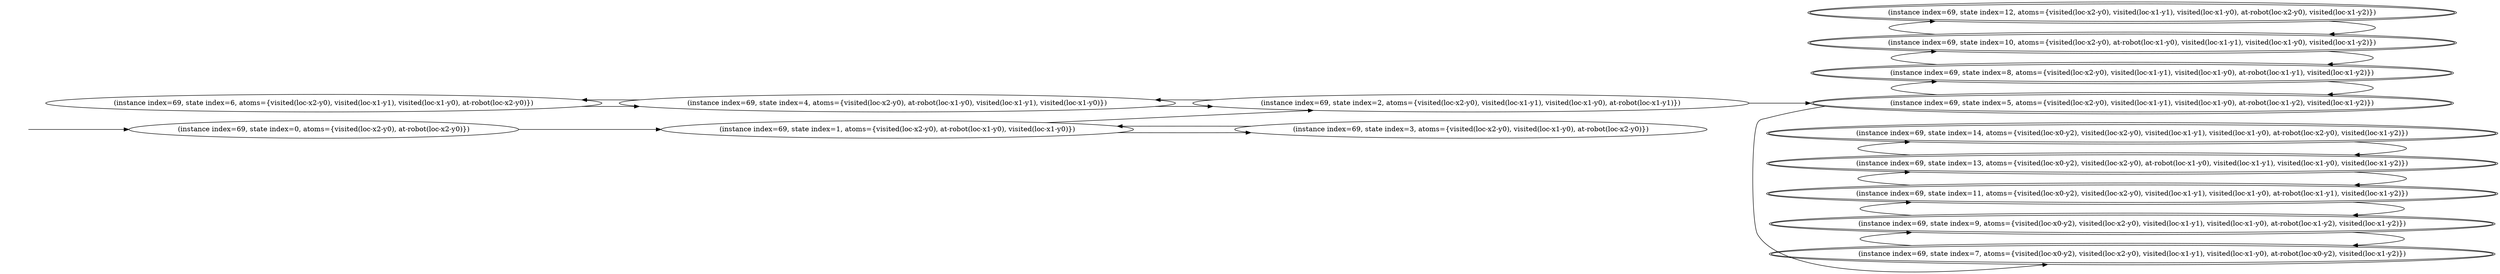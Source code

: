 digraph {
rankdir="LR"
s6[label="(instance index=69, state index=6, atoms={visited(loc-x2-y0), visited(loc-x1-y1), visited(loc-x1-y0), at-robot(loc-x2-y0)})"]
s3[label="(instance index=69, state index=3, atoms={visited(loc-x2-y0), visited(loc-x1-y0), at-robot(loc-x2-y0)})"]
s0[label="(instance index=69, state index=0, atoms={visited(loc-x2-y0), at-robot(loc-x2-y0)})"]
s1[label="(instance index=69, state index=1, atoms={visited(loc-x2-y0), at-robot(loc-x1-y0), visited(loc-x1-y0)})"]
s4[label="(instance index=69, state index=4, atoms={visited(loc-x2-y0), at-robot(loc-x1-y0), visited(loc-x1-y1), visited(loc-x1-y0)})"]
s2[label="(instance index=69, state index=2, atoms={visited(loc-x2-y0), visited(loc-x1-y1), visited(loc-x1-y0), at-robot(loc-x1-y1)})"]
s14[peripheries=2,label="(instance index=69, state index=14, atoms={visited(loc-x0-y2), visited(loc-x2-y0), visited(loc-x1-y1), visited(loc-x1-y0), at-robot(loc-x2-y0), visited(loc-x1-y2)})"]
s13[peripheries=2,label="(instance index=69, state index=13, atoms={visited(loc-x0-y2), visited(loc-x2-y0), at-robot(loc-x1-y0), visited(loc-x1-y1), visited(loc-x1-y0), visited(loc-x1-y2)})"]
s12[peripheries=2,label="(instance index=69, state index=12, atoms={visited(loc-x2-y0), visited(loc-x1-y1), visited(loc-x1-y0), at-robot(loc-x2-y0), visited(loc-x1-y2)})"]
s11[peripheries=2,label="(instance index=69, state index=11, atoms={visited(loc-x0-y2), visited(loc-x2-y0), visited(loc-x1-y1), visited(loc-x1-y0), at-robot(loc-x1-y1), visited(loc-x1-y2)})"]
s10[peripheries=2,label="(instance index=69, state index=10, atoms={visited(loc-x2-y0), at-robot(loc-x1-y0), visited(loc-x1-y1), visited(loc-x1-y0), visited(loc-x1-y2)})"]
s9[peripheries=2,label="(instance index=69, state index=9, atoms={visited(loc-x0-y2), visited(loc-x2-y0), visited(loc-x1-y1), visited(loc-x1-y0), at-robot(loc-x1-y2), visited(loc-x1-y2)})"]
s8[peripheries=2,label="(instance index=69, state index=8, atoms={visited(loc-x2-y0), visited(loc-x1-y1), visited(loc-x1-y0), at-robot(loc-x1-y1), visited(loc-x1-y2)})"]
s7[peripheries=2,label="(instance index=69, state index=7, atoms={visited(loc-x0-y2), visited(loc-x2-y0), visited(loc-x1-y1), visited(loc-x1-y0), at-robot(loc-x0-y2), visited(loc-x1-y2)})"]
s5[peripheries=2,label="(instance index=69, state index=5, atoms={visited(loc-x2-y0), visited(loc-x1-y1), visited(loc-x1-y0), at-robot(loc-x1-y2), visited(loc-x1-y2)})"]
Dangling [ label = "", style = invis ]
{ rank = same; Dangling }
Dangling -> s0
{ rank = same; s0}
{ rank = same; s1,s4}
{ rank = same; s2}
{ rank = same; s14,s13,s12,s11,s10,s9,s8,s7,s5}
{
s6->s4
s3->s1
s0->s1
}
{
s1->s3
s1->s2
s4->s6
s4->s2
}
{
s2->s5
s2->s4
}
{
s14->s13
s13->s14
s13->s11
s12->s10
s11->s13
s11->s9
s10->s12
s10->s8
s9->s7
s9->s11
s8->s5
s8->s10
s7->s9
s5->s7
s5->s8
}
}
